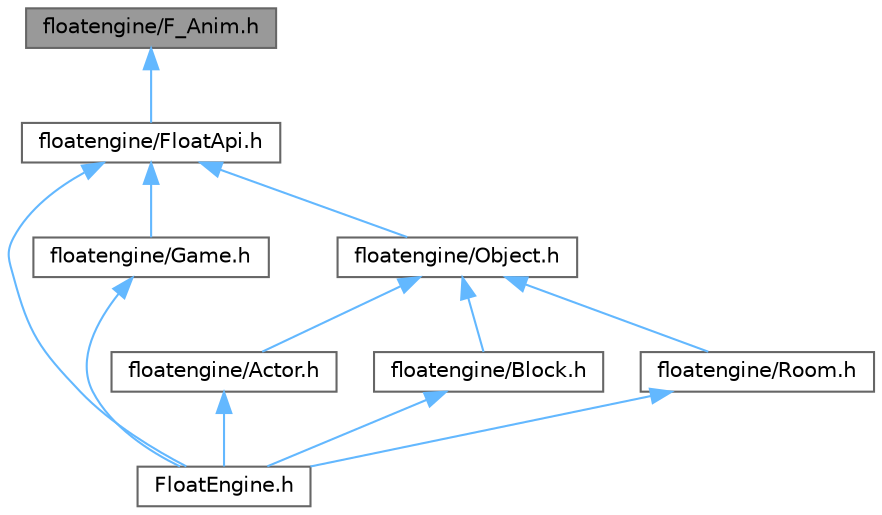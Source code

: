 digraph "floatengine/F_Anim.h"
{
 // LATEX_PDF_SIZE
  bgcolor="transparent";
  edge [fontname=Helvetica,fontsize=10,labelfontname=Helvetica,labelfontsize=10];
  node [fontname=Helvetica,fontsize=10,shape=box,height=0.2,width=0.4];
  Node1 [id="Node000001",label="floatengine/F_Anim.h",height=0.2,width=0.4,color="gray40", fillcolor="grey60", style="filled", fontcolor="black",tooltip=" "];
  Node1 -> Node2 [id="edge1_Node000001_Node000002",dir="back",color="steelblue1",style="solid",tooltip=" "];
  Node2 [id="Node000002",label="floatengine/FloatApi.h",height=0.2,width=0.4,color="grey40", fillcolor="white", style="filled",URL="$_float_api_8h.html",tooltip="浮动引擎API"];
  Node2 -> Node3 [id="edge2_Node000002_Node000003",dir="back",color="steelblue1",style="solid",tooltip=" "];
  Node3 [id="Node000003",label="FloatEngine.h",height=0.2,width=0.4,color="grey40", fillcolor="white", style="filled",URL="$_float_engine_8h.html",tooltip=" "];
  Node2 -> Node4 [id="edge3_Node000002_Node000004",dir="back",color="steelblue1",style="solid",tooltip=" "];
  Node4 [id="Node000004",label="floatengine/Game.h",height=0.2,width=0.4,color="grey40", fillcolor="white", style="filled",URL="$_game_8h.html",tooltip="游戏管理类"];
  Node4 -> Node3 [id="edge4_Node000004_Node000003",dir="back",color="steelblue1",style="solid",tooltip=" "];
  Node2 -> Node5 [id="edge5_Node000002_Node000005",dir="back",color="steelblue1",style="solid",tooltip=" "];
  Node5 [id="Node000005",label="floatengine/Object.h",height=0.2,width=0.4,color="grey40", fillcolor="white", style="filled",URL="$_object_8h.html",tooltip="游戏对象类"];
  Node5 -> Node6 [id="edge6_Node000005_Node000006",dir="back",color="steelblue1",style="solid",tooltip=" "];
  Node6 [id="Node000006",label="floatengine/Actor.h",height=0.2,width=0.4,color="grey40", fillcolor="white", style="filled",URL="$_actor_8h.html",tooltip="角色类"];
  Node6 -> Node3 [id="edge7_Node000006_Node000003",dir="back",color="steelblue1",style="solid",tooltip=" "];
  Node5 -> Node7 [id="edge8_Node000005_Node000007",dir="back",color="steelblue1",style="solid",tooltip=" "];
  Node7 [id="Node000007",label="floatengine/Block.h",height=0.2,width=0.4,color="grey40", fillcolor="white", style="filled",URL="$_block_8h.html",tooltip="方块类"];
  Node7 -> Node3 [id="edge9_Node000007_Node000003",dir="back",color="steelblue1",style="solid",tooltip=" "];
  Node5 -> Node8 [id="edge10_Node000005_Node000008",dir="back",color="steelblue1",style="solid",tooltip=" "];
  Node8 [id="Node000008",label="floatengine/Room.h",height=0.2,width=0.4,color="grey40", fillcolor="white", style="filled",URL="$_room_8h.html",tooltip=" "];
  Node8 -> Node3 [id="edge11_Node000008_Node000003",dir="back",color="steelblue1",style="solid",tooltip=" "];
}
